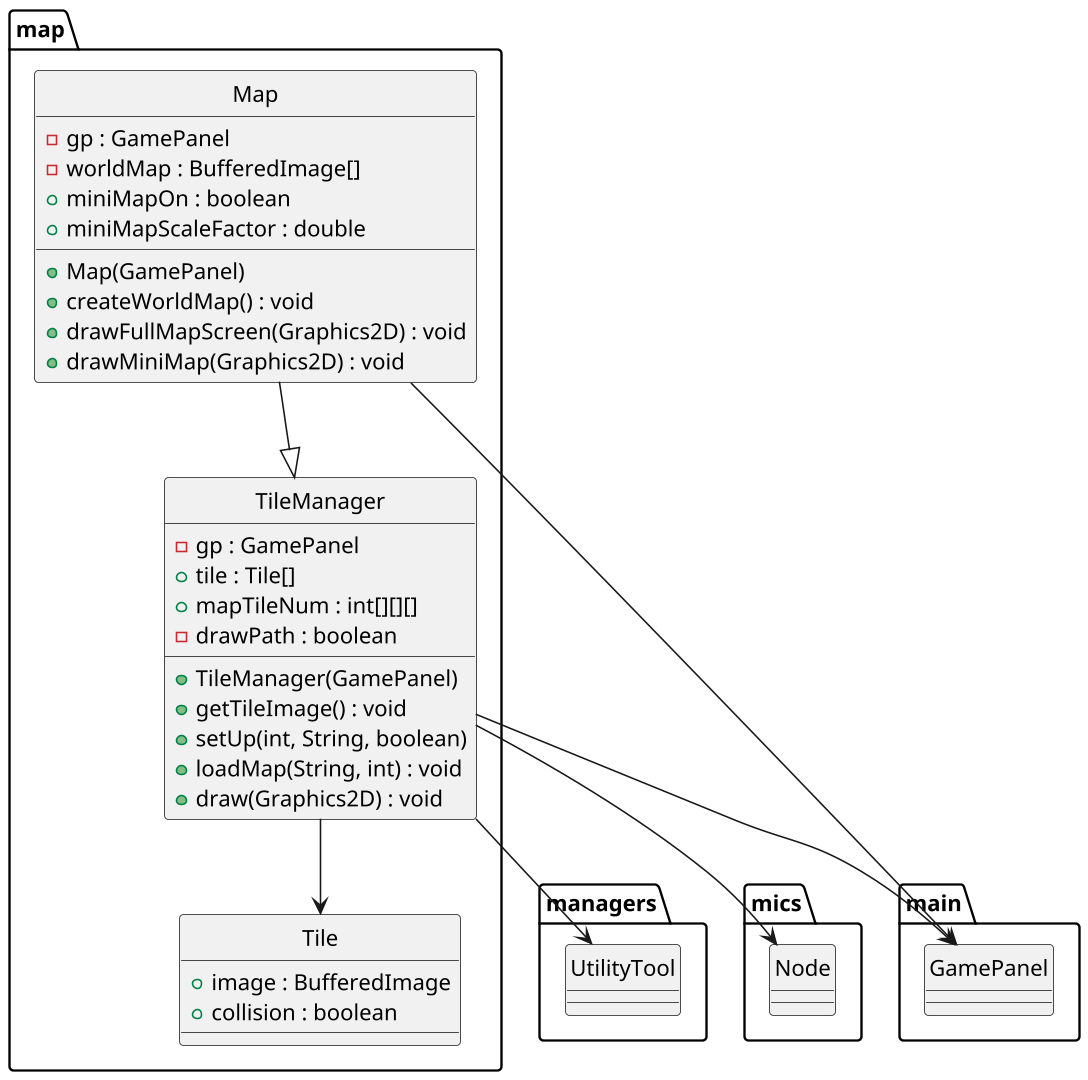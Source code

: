 @startuml "map"
hide circle
scale 1920*1080

package map {
    class Map {
        - gp : GamePanel
        - worldMap : BufferedImage[]
        + miniMapOn : boolean
        + miniMapScaleFactor : double
        
        + Map(GamePanel)
        + createWorldMap() : void   
        + drawFullMapScreen(Graphics2D) : void
        + drawMiniMap(Graphics2D) : void
    }
    class Tile {
        + image : BufferedImage
        + collision : boolean
    }
    class TileManager {
        - gp : GamePanel
        + tile : Tile[]
        + mapTileNum : int[][][]
        - drawPath : boolean
        
        + TileManager(GamePanel)
        + getTileImage() : void
        + setUp(int, String, boolean)
        + loadMap(String, int) : void
        + draw(Graphics2D) : void
    }
}

package main {
    class GamePanel
}
package managers{
    class UtilityTool
}
package mics {
    class Node
}

Map --|> TileManager
Map --> GamePanel

TileManager --> Tile
TileManager --> GamePanel
TileManager --> Node
TileManager --> UtilityTool


@enduml